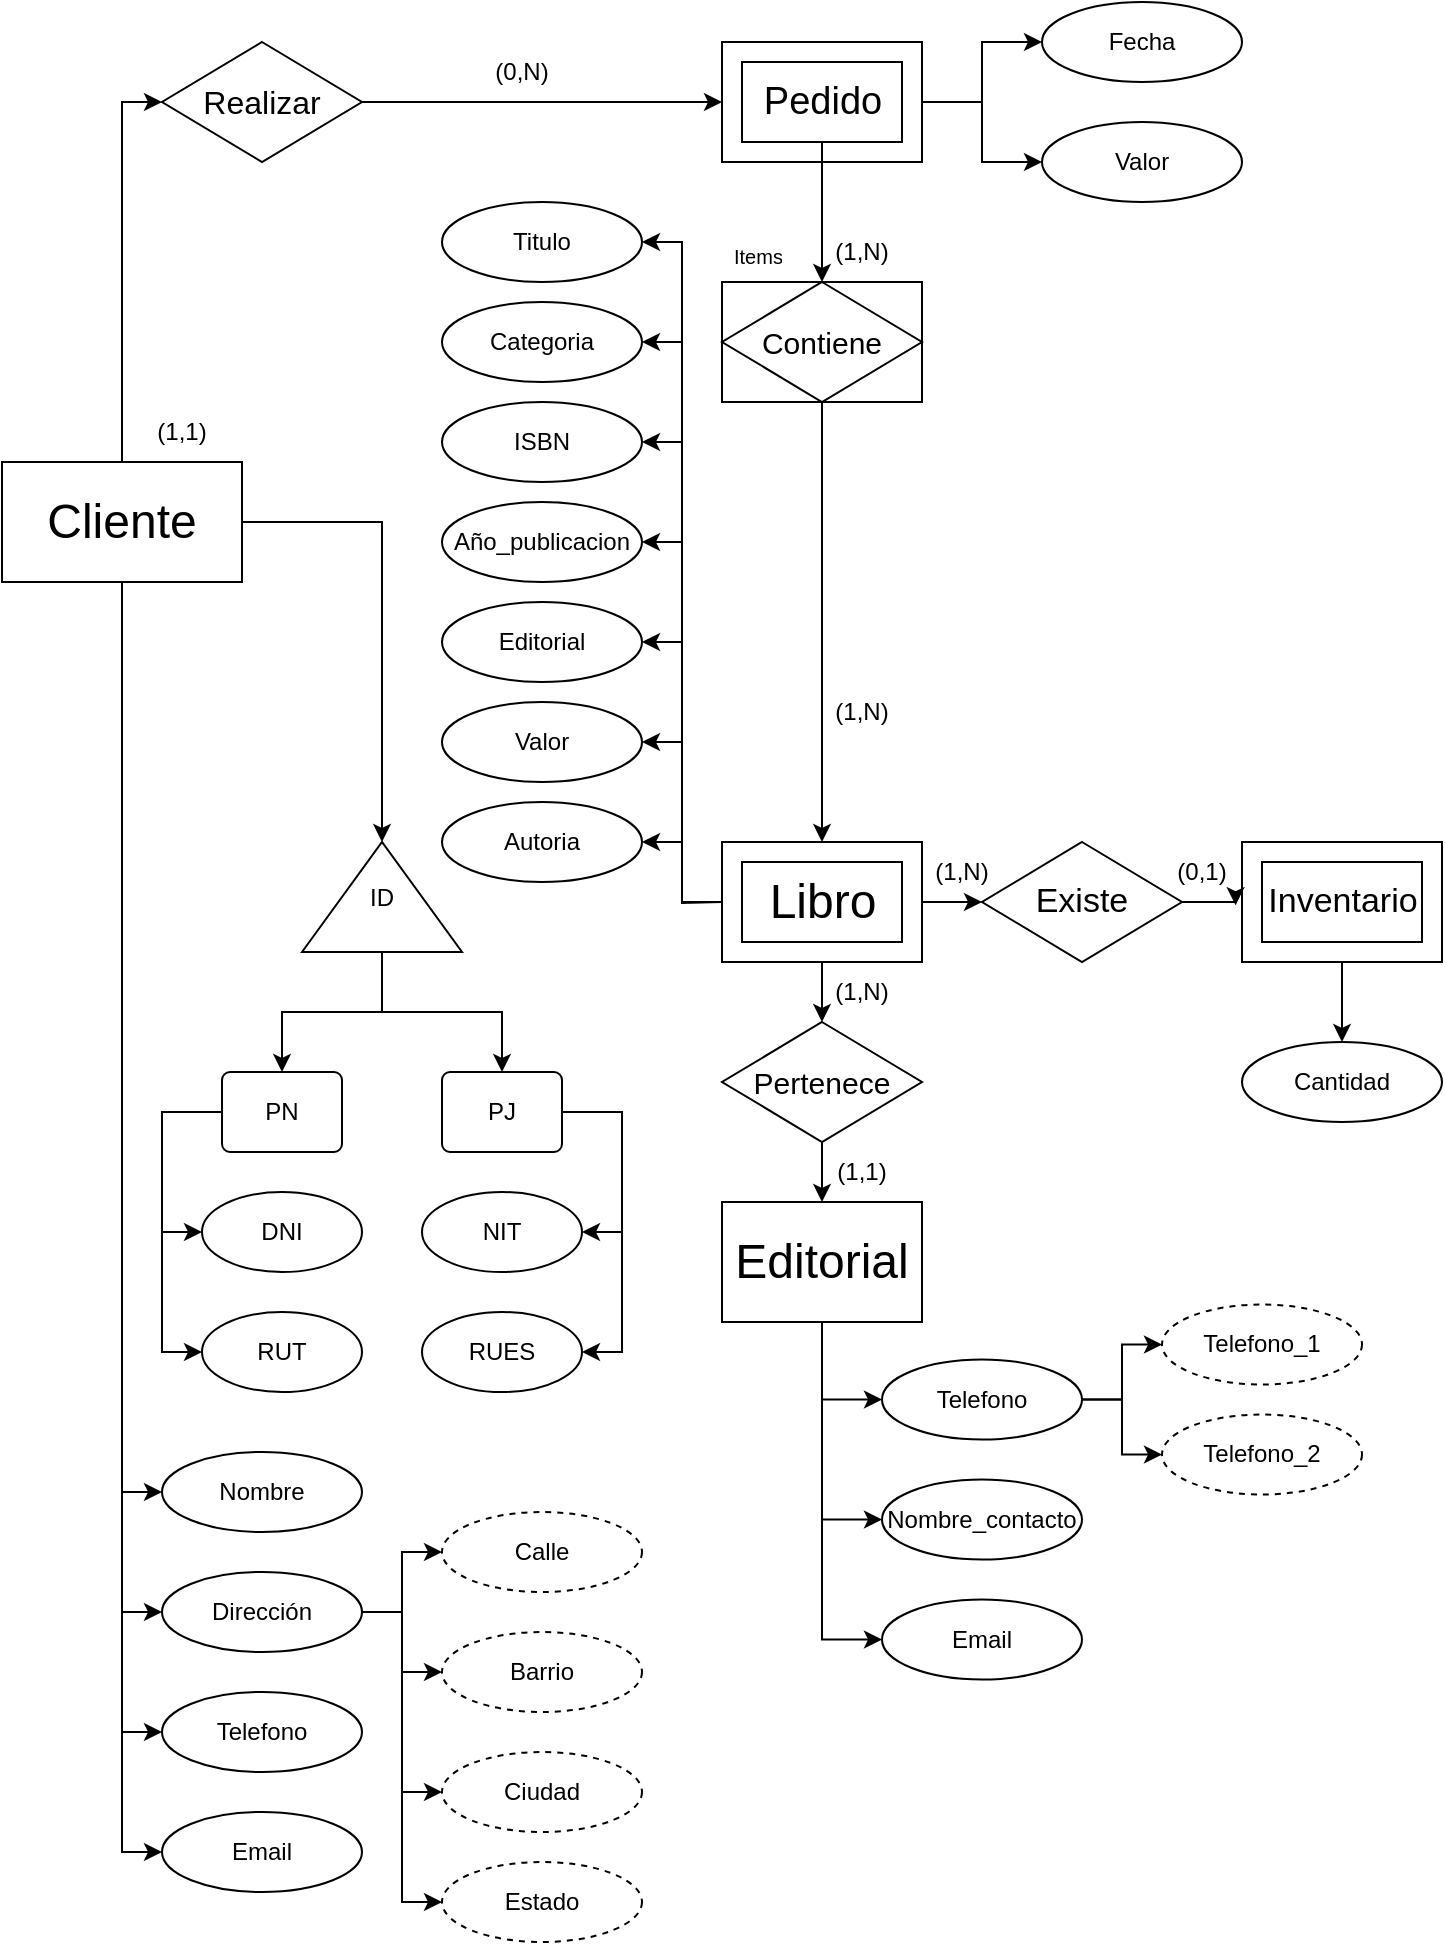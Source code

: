 <mxfile version="26.2.14">
  <diagram name="Página-1" id="Nj5bPiwlTzS75omwIRqY">
    <mxGraphModel dx="1034" dy="570" grid="1" gridSize="10" guides="1" tooltips="1" connect="1" arrows="1" fold="1" page="1" pageScale="1" pageWidth="827" pageHeight="1169" math="0" shadow="0">
      <root>
        <mxCell id="0" />
        <mxCell id="1" parent="0" />
        <mxCell id="g7mQZnRVp9RbRPwMtFKD-25" style="edgeStyle=orthogonalEdgeStyle;rounded=0;orthogonalLoop=1;jettySize=auto;html=1;exitX=0.5;exitY=0;exitDx=0;exitDy=0;entryX=0;entryY=0.5;entryDx=0;entryDy=0;" edge="1" parent="1" source="g7mQZnRVp9RbRPwMtFKD-1" target="g7mQZnRVp9RbRPwMtFKD-11">
          <mxGeometry relative="1" as="geometry" />
        </mxCell>
        <mxCell id="g7mQZnRVp9RbRPwMtFKD-55" style="edgeStyle=orthogonalEdgeStyle;rounded=0;orthogonalLoop=1;jettySize=auto;html=1;exitX=0.5;exitY=1;exitDx=0;exitDy=0;entryX=0;entryY=0.5;entryDx=0;entryDy=0;" edge="1" parent="1" source="g7mQZnRVp9RbRPwMtFKD-1" target="g7mQZnRVp9RbRPwMtFKD-54">
          <mxGeometry relative="1" as="geometry" />
        </mxCell>
        <mxCell id="g7mQZnRVp9RbRPwMtFKD-56" style="edgeStyle=orthogonalEdgeStyle;rounded=0;orthogonalLoop=1;jettySize=auto;html=1;entryX=0;entryY=0.5;entryDx=0;entryDy=0;" edge="1" parent="1" source="g7mQZnRVp9RbRPwMtFKD-1" target="g7mQZnRVp9RbRPwMtFKD-53">
          <mxGeometry relative="1" as="geometry" />
        </mxCell>
        <mxCell id="g7mQZnRVp9RbRPwMtFKD-57" style="edgeStyle=orthogonalEdgeStyle;rounded=0;orthogonalLoop=1;jettySize=auto;html=1;entryX=0;entryY=0.5;entryDx=0;entryDy=0;" edge="1" parent="1" source="g7mQZnRVp9RbRPwMtFKD-1" target="g7mQZnRVp9RbRPwMtFKD-52">
          <mxGeometry relative="1" as="geometry" />
        </mxCell>
        <mxCell id="g7mQZnRVp9RbRPwMtFKD-58" style="edgeStyle=orthogonalEdgeStyle;rounded=0;orthogonalLoop=1;jettySize=auto;html=1;entryX=0;entryY=0.5;entryDx=0;entryDy=0;" edge="1" parent="1" source="g7mQZnRVp9RbRPwMtFKD-1" target="g7mQZnRVp9RbRPwMtFKD-51">
          <mxGeometry relative="1" as="geometry" />
        </mxCell>
        <mxCell id="g7mQZnRVp9RbRPwMtFKD-70" style="edgeStyle=orthogonalEdgeStyle;rounded=0;orthogonalLoop=1;jettySize=auto;html=1;exitX=1;exitY=0.5;exitDx=0;exitDy=0;entryX=1;entryY=0.5;entryDx=0;entryDy=0;" edge="1" parent="1" source="g7mQZnRVp9RbRPwMtFKD-1" target="g7mQZnRVp9RbRPwMtFKD-67">
          <mxGeometry relative="1" as="geometry">
            <Array as="points">
              <mxPoint x="230" y="280" />
            </Array>
          </mxGeometry>
        </mxCell>
        <mxCell id="g7mQZnRVp9RbRPwMtFKD-1" value="&lt;font style=&quot;font-size: 24px;&quot;&gt;Cliente&lt;/font&gt;" style="rounded=0;whiteSpace=wrap;html=1;" vertex="1" parent="1">
          <mxGeometry x="40" y="250" width="120" height="60" as="geometry" />
        </mxCell>
        <mxCell id="g7mQZnRVp9RbRPwMtFKD-109" style="edgeStyle=orthogonalEdgeStyle;rounded=0;orthogonalLoop=1;jettySize=auto;html=1;entryX=0;entryY=0.5;entryDx=0;entryDy=0;" edge="1" parent="1" source="g7mQZnRVp9RbRPwMtFKD-2" target="g7mQZnRVp9RbRPwMtFKD-105">
          <mxGeometry relative="1" as="geometry" />
        </mxCell>
        <mxCell id="g7mQZnRVp9RbRPwMtFKD-110" style="edgeStyle=orthogonalEdgeStyle;rounded=0;orthogonalLoop=1;jettySize=auto;html=1;entryX=0;entryY=0.5;entryDx=0;entryDy=0;" edge="1" parent="1" source="g7mQZnRVp9RbRPwMtFKD-2" target="g7mQZnRVp9RbRPwMtFKD-104">
          <mxGeometry relative="1" as="geometry" />
        </mxCell>
        <mxCell id="g7mQZnRVp9RbRPwMtFKD-111" style="edgeStyle=orthogonalEdgeStyle;rounded=0;orthogonalLoop=1;jettySize=auto;html=1;entryX=0;entryY=0.5;entryDx=0;entryDy=0;" edge="1" parent="1" source="g7mQZnRVp9RbRPwMtFKD-2" target="g7mQZnRVp9RbRPwMtFKD-106">
          <mxGeometry relative="1" as="geometry" />
        </mxCell>
        <mxCell id="g7mQZnRVp9RbRPwMtFKD-2" value="&lt;font style=&quot;font-size: 24px;&quot;&gt;Editorial&lt;/font&gt;" style="rounded=0;whiteSpace=wrap;html=1;" vertex="1" parent="1">
          <mxGeometry x="400" y="620" width="100" height="60" as="geometry" />
        </mxCell>
        <mxCell id="g7mQZnRVp9RbRPwMtFKD-11" value="&lt;font style=&quot;font-size: 16px;&quot;&gt;Realizar&lt;/font&gt;" style="rhombus;whiteSpace=wrap;html=1;" vertex="1" parent="1">
          <mxGeometry x="120" y="40" width="100" height="60" as="geometry" />
        </mxCell>
        <mxCell id="g7mQZnRVp9RbRPwMtFKD-17" value="" style="group" vertex="1" connectable="0" parent="1">
          <mxGeometry x="400" y="440" width="100" height="60" as="geometry" />
        </mxCell>
        <mxCell id="g7mQZnRVp9RbRPwMtFKD-12" value="" style="verticalLabelPosition=bottom;verticalAlign=top;html=1;shape=mxgraph.basic.frame;dx=10;whiteSpace=wrap;" vertex="1" parent="g7mQZnRVp9RbRPwMtFKD-17">
          <mxGeometry width="100" height="60" as="geometry" />
        </mxCell>
        <mxCell id="g7mQZnRVp9RbRPwMtFKD-16" value="&lt;font style=&quot;font-size: 24px;&quot;&gt;Libro&lt;/font&gt;" style="text;html=1;align=center;verticalAlign=middle;resizable=0;points=[];autosize=1;strokeColor=none;fillColor=none;" vertex="1" parent="g7mQZnRVp9RbRPwMtFKD-17">
          <mxGeometry x="10" y="10" width="80" height="40" as="geometry" />
        </mxCell>
        <mxCell id="g7mQZnRVp9RbRPwMtFKD-20" value="" style="group" vertex="1" connectable="0" parent="1">
          <mxGeometry x="400" y="40" width="100" height="60" as="geometry" />
        </mxCell>
        <mxCell id="g7mQZnRVp9RbRPwMtFKD-18" value="" style="verticalLabelPosition=bottom;verticalAlign=top;html=1;shape=mxgraph.basic.frame;dx=10;whiteSpace=wrap;" vertex="1" parent="g7mQZnRVp9RbRPwMtFKD-20">
          <mxGeometry width="100" height="60" as="geometry" />
        </mxCell>
        <mxCell id="g7mQZnRVp9RbRPwMtFKD-19" value="&lt;font style=&quot;font-size: 19px;&quot;&gt;Pedido&lt;/font&gt;" style="text;html=1;align=center;verticalAlign=middle;resizable=0;points=[];autosize=1;strokeColor=none;fillColor=none;" vertex="1" parent="g7mQZnRVp9RbRPwMtFKD-20">
          <mxGeometry x="10" y="10" width="80" height="40" as="geometry" />
        </mxCell>
        <mxCell id="g7mQZnRVp9RbRPwMtFKD-24" value="" style="group" vertex="1" connectable="0" parent="1">
          <mxGeometry x="660" y="440" width="100" height="60" as="geometry" />
        </mxCell>
        <mxCell id="g7mQZnRVp9RbRPwMtFKD-22" value="" style="verticalLabelPosition=bottom;verticalAlign=top;html=1;shape=mxgraph.basic.frame;dx=10;whiteSpace=wrap;" vertex="1" parent="g7mQZnRVp9RbRPwMtFKD-24">
          <mxGeometry width="100" height="60" as="geometry" />
        </mxCell>
        <mxCell id="g7mQZnRVp9RbRPwMtFKD-23" value="&lt;font style=&quot;font-size: 17px;&quot;&gt;Inventario&lt;/font&gt;" style="text;html=1;align=center;verticalAlign=middle;resizable=0;points=[];autosize=1;strokeColor=none;fillColor=none;" vertex="1" parent="g7mQZnRVp9RbRPwMtFKD-24">
          <mxGeometry y="15" width="100" height="30" as="geometry" />
        </mxCell>
        <mxCell id="g7mQZnRVp9RbRPwMtFKD-26" style="edgeStyle=orthogonalEdgeStyle;rounded=0;orthogonalLoop=1;jettySize=auto;html=1;exitX=1;exitY=0.5;exitDx=0;exitDy=0;entryX=0;entryY=0.5;entryDx=0;entryDy=0;entryPerimeter=0;" edge="1" parent="1" source="g7mQZnRVp9RbRPwMtFKD-11" target="g7mQZnRVp9RbRPwMtFKD-18">
          <mxGeometry relative="1" as="geometry" />
        </mxCell>
        <mxCell id="g7mQZnRVp9RbRPwMtFKD-27" value="(1,1)" style="text;html=1;align=center;verticalAlign=middle;whiteSpace=wrap;rounded=0;" vertex="1" parent="1">
          <mxGeometry x="100" y="220" width="60" height="30" as="geometry" />
        </mxCell>
        <mxCell id="g7mQZnRVp9RbRPwMtFKD-28" value="(0,N)" style="text;html=1;align=center;verticalAlign=middle;whiteSpace=wrap;rounded=0;" vertex="1" parent="1">
          <mxGeometry x="270" y="40" width="60" height="30" as="geometry" />
        </mxCell>
        <mxCell id="g7mQZnRVp9RbRPwMtFKD-31" style="edgeStyle=orthogonalEdgeStyle;rounded=0;orthogonalLoop=1;jettySize=auto;html=1;exitX=0.5;exitY=1;exitDx=0;exitDy=0;entryX=0.5;entryY=0;entryDx=0;entryDy=0;entryPerimeter=0;" edge="1" parent="1" source="g7mQZnRVp9RbRPwMtFKD-47" target="g7mQZnRVp9RbRPwMtFKD-12">
          <mxGeometry relative="1" as="geometry">
            <mxPoint x="450" y="315" as="sourcePoint" />
          </mxGeometry>
        </mxCell>
        <mxCell id="g7mQZnRVp9RbRPwMtFKD-32" value="(1,N)" style="text;html=1;align=center;verticalAlign=middle;whiteSpace=wrap;rounded=0;" vertex="1" parent="1">
          <mxGeometry x="440" y="130" width="60" height="30" as="geometry" />
        </mxCell>
        <mxCell id="g7mQZnRVp9RbRPwMtFKD-33" value="(1,N)" style="text;html=1;align=center;verticalAlign=middle;whiteSpace=wrap;rounded=0;" vertex="1" parent="1">
          <mxGeometry x="440" y="360" width="60" height="30" as="geometry" />
        </mxCell>
        <mxCell id="g7mQZnRVp9RbRPwMtFKD-36" style="edgeStyle=orthogonalEdgeStyle;rounded=0;orthogonalLoop=1;jettySize=auto;html=1;exitX=0.5;exitY=1;exitDx=0;exitDy=0;entryX=0.5;entryY=0;entryDx=0;entryDy=0;" edge="1" parent="1" source="g7mQZnRVp9RbRPwMtFKD-34" target="g7mQZnRVp9RbRPwMtFKD-2">
          <mxGeometry relative="1" as="geometry" />
        </mxCell>
        <mxCell id="g7mQZnRVp9RbRPwMtFKD-34" value="&lt;font style=&quot;font-size: 15px;&quot;&gt;Pertenece&lt;/font&gt;" style="rhombus;whiteSpace=wrap;html=1;" vertex="1" parent="1">
          <mxGeometry x="400" y="530" width="100" height="60" as="geometry" />
        </mxCell>
        <mxCell id="g7mQZnRVp9RbRPwMtFKD-35" style="edgeStyle=orthogonalEdgeStyle;rounded=0;orthogonalLoop=1;jettySize=auto;html=1;exitX=0.5;exitY=1;exitDx=0;exitDy=0;exitPerimeter=0;entryX=0.5;entryY=0;entryDx=0;entryDy=0;" edge="1" parent="1" source="g7mQZnRVp9RbRPwMtFKD-12" target="g7mQZnRVp9RbRPwMtFKD-34">
          <mxGeometry relative="1" as="geometry" />
        </mxCell>
        <mxCell id="g7mQZnRVp9RbRPwMtFKD-37" value="(1,N)" style="text;html=1;align=center;verticalAlign=middle;whiteSpace=wrap;rounded=0;" vertex="1" parent="1">
          <mxGeometry x="440" y="500" width="60" height="30" as="geometry" />
        </mxCell>
        <mxCell id="g7mQZnRVp9RbRPwMtFKD-38" value="(1,1)" style="text;html=1;align=center;verticalAlign=middle;whiteSpace=wrap;rounded=0;" vertex="1" parent="1">
          <mxGeometry x="440" y="590" width="60" height="30" as="geometry" />
        </mxCell>
        <mxCell id="g7mQZnRVp9RbRPwMtFKD-42" value="&lt;font style=&quot;font-size: 17px;&quot;&gt;Existe&lt;/font&gt;" style="rhombus;whiteSpace=wrap;html=1;" vertex="1" parent="1">
          <mxGeometry x="530" y="440" width="100" height="60" as="geometry" />
        </mxCell>
        <mxCell id="g7mQZnRVp9RbRPwMtFKD-43" style="edgeStyle=orthogonalEdgeStyle;rounded=0;orthogonalLoop=1;jettySize=auto;html=1;exitX=1;exitY=0.5;exitDx=0;exitDy=0;exitPerimeter=0;entryX=0;entryY=0.5;entryDx=0;entryDy=0;" edge="1" parent="1" source="g7mQZnRVp9RbRPwMtFKD-12" target="g7mQZnRVp9RbRPwMtFKD-42">
          <mxGeometry relative="1" as="geometry" />
        </mxCell>
        <mxCell id="g7mQZnRVp9RbRPwMtFKD-44" style="edgeStyle=orthogonalEdgeStyle;rounded=0;orthogonalLoop=1;jettySize=auto;html=1;exitX=1;exitY=0.5;exitDx=0;exitDy=0;entryX=-0.032;entryY=0.553;entryDx=0;entryDy=0;entryPerimeter=0;" edge="1" parent="1" source="g7mQZnRVp9RbRPwMtFKD-42" target="g7mQZnRVp9RbRPwMtFKD-23">
          <mxGeometry relative="1" as="geometry" />
        </mxCell>
        <mxCell id="g7mQZnRVp9RbRPwMtFKD-45" value="(1,N)" style="text;html=1;align=center;verticalAlign=middle;whiteSpace=wrap;rounded=0;" vertex="1" parent="1">
          <mxGeometry x="490" y="440" width="60" height="30" as="geometry" />
        </mxCell>
        <mxCell id="g7mQZnRVp9RbRPwMtFKD-46" value="(0,1)" style="text;html=1;align=center;verticalAlign=middle;whiteSpace=wrap;rounded=0;" vertex="1" parent="1">
          <mxGeometry x="610" y="440" width="60" height="30" as="geometry" />
        </mxCell>
        <mxCell id="g7mQZnRVp9RbRPwMtFKD-47" value="&lt;font style=&quot;font-size: 15px;&quot;&gt;Contiene&lt;/font&gt;" style="shape=associativeEntity;whiteSpace=wrap;html=1;align=center;" vertex="1" parent="1">
          <mxGeometry x="400" y="160" width="100" height="60" as="geometry" />
        </mxCell>
        <mxCell id="g7mQZnRVp9RbRPwMtFKD-48" value="Items" style="text;strokeColor=none;fillColor=none;spacingLeft=4;spacingRight=4;overflow=hidden;rotatable=0;points=[[0,0.5],[1,0.5]];portConstraint=eastwest;fontSize=10;whiteSpace=wrap;html=1;" vertex="1" parent="1">
          <mxGeometry x="400" y="135" width="40" height="30" as="geometry" />
        </mxCell>
        <mxCell id="g7mQZnRVp9RbRPwMtFKD-50" style="edgeStyle=orthogonalEdgeStyle;rounded=0;orthogonalLoop=1;jettySize=auto;html=1;entryX=0.5;entryY=0;entryDx=0;entryDy=0;" edge="1" parent="1" source="g7mQZnRVp9RbRPwMtFKD-19" target="g7mQZnRVp9RbRPwMtFKD-47">
          <mxGeometry relative="1" as="geometry" />
        </mxCell>
        <mxCell id="g7mQZnRVp9RbRPwMtFKD-51" value="Email" style="ellipse;whiteSpace=wrap;html=1;align=center;" vertex="1" parent="1">
          <mxGeometry x="120" y="925" width="100" height="40" as="geometry" />
        </mxCell>
        <mxCell id="g7mQZnRVp9RbRPwMtFKD-52" value="Telefono" style="ellipse;whiteSpace=wrap;html=1;align=center;" vertex="1" parent="1">
          <mxGeometry x="120" y="865" width="100" height="40" as="geometry" />
        </mxCell>
        <mxCell id="g7mQZnRVp9RbRPwMtFKD-63" style="edgeStyle=orthogonalEdgeStyle;rounded=0;orthogonalLoop=1;jettySize=auto;html=1;exitX=1;exitY=0.5;exitDx=0;exitDy=0;entryX=0;entryY=0.5;entryDx=0;entryDy=0;" edge="1" parent="1" source="g7mQZnRVp9RbRPwMtFKD-53" target="g7mQZnRVp9RbRPwMtFKD-59">
          <mxGeometry relative="1" as="geometry" />
        </mxCell>
        <mxCell id="g7mQZnRVp9RbRPwMtFKD-64" style="edgeStyle=orthogonalEdgeStyle;rounded=0;orthogonalLoop=1;jettySize=auto;html=1;entryX=0;entryY=0.5;entryDx=0;entryDy=0;" edge="1" parent="1" source="g7mQZnRVp9RbRPwMtFKD-53" target="g7mQZnRVp9RbRPwMtFKD-60">
          <mxGeometry relative="1" as="geometry" />
        </mxCell>
        <mxCell id="g7mQZnRVp9RbRPwMtFKD-65" style="edgeStyle=orthogonalEdgeStyle;rounded=0;orthogonalLoop=1;jettySize=auto;html=1;entryX=0;entryY=0.5;entryDx=0;entryDy=0;" edge="1" parent="1" source="g7mQZnRVp9RbRPwMtFKD-53" target="g7mQZnRVp9RbRPwMtFKD-61">
          <mxGeometry relative="1" as="geometry" />
        </mxCell>
        <mxCell id="g7mQZnRVp9RbRPwMtFKD-66" style="edgeStyle=orthogonalEdgeStyle;rounded=0;orthogonalLoop=1;jettySize=auto;html=1;entryX=0;entryY=0.5;entryDx=0;entryDy=0;" edge="1" parent="1" source="g7mQZnRVp9RbRPwMtFKD-53" target="g7mQZnRVp9RbRPwMtFKD-62">
          <mxGeometry relative="1" as="geometry" />
        </mxCell>
        <mxCell id="g7mQZnRVp9RbRPwMtFKD-53" value="Dirección" style="ellipse;whiteSpace=wrap;html=1;align=center;" vertex="1" parent="1">
          <mxGeometry x="120" y="805" width="100" height="40" as="geometry" />
        </mxCell>
        <mxCell id="g7mQZnRVp9RbRPwMtFKD-54" value="Nombre" style="ellipse;whiteSpace=wrap;html=1;align=center;" vertex="1" parent="1">
          <mxGeometry x="120" y="745" width="100" height="40" as="geometry" />
        </mxCell>
        <mxCell id="g7mQZnRVp9RbRPwMtFKD-59" value="Calle" style="ellipse;whiteSpace=wrap;html=1;align=center;dashed=1;" vertex="1" parent="1">
          <mxGeometry x="260" y="775" width="100" height="40" as="geometry" />
        </mxCell>
        <mxCell id="g7mQZnRVp9RbRPwMtFKD-60" value="Barrio" style="ellipse;whiteSpace=wrap;html=1;align=center;dashed=1;" vertex="1" parent="1">
          <mxGeometry x="260" y="835" width="100" height="40" as="geometry" />
        </mxCell>
        <mxCell id="g7mQZnRVp9RbRPwMtFKD-61" value="Ciudad" style="ellipse;whiteSpace=wrap;html=1;align=center;dashed=1;" vertex="1" parent="1">
          <mxGeometry x="260" y="895" width="100" height="40" as="geometry" />
        </mxCell>
        <mxCell id="g7mQZnRVp9RbRPwMtFKD-62" value="Estado" style="ellipse;whiteSpace=wrap;html=1;align=center;dashed=1;" vertex="1" parent="1">
          <mxGeometry x="260" y="950" width="100" height="40" as="geometry" />
        </mxCell>
        <mxCell id="g7mQZnRVp9RbRPwMtFKD-71" style="edgeStyle=orthogonalEdgeStyle;rounded=0;orthogonalLoop=1;jettySize=auto;html=1;entryX=0.5;entryY=0;entryDx=0;entryDy=0;" edge="1" parent="1" source="g7mQZnRVp9RbRPwMtFKD-67" target="g7mQZnRVp9RbRPwMtFKD-69">
          <mxGeometry relative="1" as="geometry" />
        </mxCell>
        <mxCell id="g7mQZnRVp9RbRPwMtFKD-72" style="edgeStyle=orthogonalEdgeStyle;rounded=0;orthogonalLoop=1;jettySize=auto;html=1;entryX=0.5;entryY=0;entryDx=0;entryDy=0;" edge="1" parent="1" source="g7mQZnRVp9RbRPwMtFKD-67" target="g7mQZnRVp9RbRPwMtFKD-68">
          <mxGeometry relative="1" as="geometry" />
        </mxCell>
        <mxCell id="g7mQZnRVp9RbRPwMtFKD-67" value="ID" style="triangle;whiteSpace=wrap;html=1;direction=north;" vertex="1" parent="1">
          <mxGeometry x="190" y="440" width="80" height="55" as="geometry" />
        </mxCell>
        <mxCell id="g7mQZnRVp9RbRPwMtFKD-81" style="edgeStyle=orthogonalEdgeStyle;rounded=0;orthogonalLoop=1;jettySize=auto;html=1;exitX=1;exitY=0.5;exitDx=0;exitDy=0;entryX=1;entryY=0.5;entryDx=0;entryDy=0;" edge="1" parent="1" source="g7mQZnRVp9RbRPwMtFKD-68" target="g7mQZnRVp9RbRPwMtFKD-75">
          <mxGeometry relative="1" as="geometry" />
        </mxCell>
        <mxCell id="g7mQZnRVp9RbRPwMtFKD-82" style="edgeStyle=orthogonalEdgeStyle;rounded=0;orthogonalLoop=1;jettySize=auto;html=1;entryX=1;entryY=0.5;entryDx=0;entryDy=0;" edge="1" parent="1" source="g7mQZnRVp9RbRPwMtFKD-68" target="g7mQZnRVp9RbRPwMtFKD-76">
          <mxGeometry relative="1" as="geometry">
            <Array as="points">
              <mxPoint x="350" y="575" />
              <mxPoint x="350" y="695" />
            </Array>
          </mxGeometry>
        </mxCell>
        <mxCell id="g7mQZnRVp9RbRPwMtFKD-68" value="PJ" style="rounded=1;arcSize=10;whiteSpace=wrap;html=1;align=center;" vertex="1" parent="1">
          <mxGeometry x="260" y="555" width="60" height="40" as="geometry" />
        </mxCell>
        <mxCell id="g7mQZnRVp9RbRPwMtFKD-77" style="edgeStyle=orthogonalEdgeStyle;rounded=0;orthogonalLoop=1;jettySize=auto;html=1;exitX=0;exitY=0.5;exitDx=0;exitDy=0;entryX=0;entryY=0.5;entryDx=0;entryDy=0;" edge="1" parent="1" source="g7mQZnRVp9RbRPwMtFKD-69" target="g7mQZnRVp9RbRPwMtFKD-73">
          <mxGeometry relative="1" as="geometry">
            <Array as="points">
              <mxPoint x="120" y="575" />
              <mxPoint x="120" y="635" />
            </Array>
          </mxGeometry>
        </mxCell>
        <mxCell id="g7mQZnRVp9RbRPwMtFKD-78" style="edgeStyle=orthogonalEdgeStyle;rounded=0;orthogonalLoop=1;jettySize=auto;html=1;entryX=0;entryY=0.5;entryDx=0;entryDy=0;" edge="1" parent="1" source="g7mQZnRVp9RbRPwMtFKD-69" target="g7mQZnRVp9RbRPwMtFKD-74">
          <mxGeometry relative="1" as="geometry">
            <Array as="points">
              <mxPoint x="120" y="575" />
              <mxPoint x="120" y="695" />
            </Array>
          </mxGeometry>
        </mxCell>
        <mxCell id="g7mQZnRVp9RbRPwMtFKD-69" value="PN" style="rounded=1;arcSize=10;whiteSpace=wrap;html=1;align=center;" vertex="1" parent="1">
          <mxGeometry x="150" y="555" width="60" height="40" as="geometry" />
        </mxCell>
        <mxCell id="g7mQZnRVp9RbRPwMtFKD-73" value="DNI" style="ellipse;whiteSpace=wrap;html=1;align=center;" vertex="1" parent="1">
          <mxGeometry x="140" y="615" width="80" height="40" as="geometry" />
        </mxCell>
        <mxCell id="g7mQZnRVp9RbRPwMtFKD-74" value="RUT" style="ellipse;whiteSpace=wrap;html=1;align=center;" vertex="1" parent="1">
          <mxGeometry x="140" y="675" width="80" height="40" as="geometry" />
        </mxCell>
        <mxCell id="g7mQZnRVp9RbRPwMtFKD-75" value="NIT" style="ellipse;whiteSpace=wrap;html=1;align=center;" vertex="1" parent="1">
          <mxGeometry x="250" y="615" width="80" height="40" as="geometry" />
        </mxCell>
        <mxCell id="g7mQZnRVp9RbRPwMtFKD-76" value="RUES" style="ellipse;whiteSpace=wrap;html=1;align=center;" vertex="1" parent="1">
          <mxGeometry x="250" y="675" width="80" height="40" as="geometry" />
        </mxCell>
        <mxCell id="g7mQZnRVp9RbRPwMtFKD-84" value="Fecha" style="ellipse;whiteSpace=wrap;html=1;align=center;" vertex="1" parent="1">
          <mxGeometry x="560" y="20" width="100" height="40" as="geometry" />
        </mxCell>
        <mxCell id="g7mQZnRVp9RbRPwMtFKD-85" value="Valor" style="ellipse;whiteSpace=wrap;html=1;align=center;" vertex="1" parent="1">
          <mxGeometry x="560" y="80" width="100" height="40" as="geometry" />
        </mxCell>
        <mxCell id="g7mQZnRVp9RbRPwMtFKD-86" style="edgeStyle=orthogonalEdgeStyle;rounded=0;orthogonalLoop=1;jettySize=auto;html=1;entryX=0;entryY=0.5;entryDx=0;entryDy=0;exitX=1;exitY=0.5;exitDx=0;exitDy=0;exitPerimeter=0;" edge="1" parent="1" source="g7mQZnRVp9RbRPwMtFKD-18" target="g7mQZnRVp9RbRPwMtFKD-84">
          <mxGeometry relative="1" as="geometry">
            <mxPoint x="510" y="90" as="sourcePoint" />
            <Array as="points">
              <mxPoint x="530" y="70" />
              <mxPoint x="530" y="40" />
            </Array>
          </mxGeometry>
        </mxCell>
        <mxCell id="g7mQZnRVp9RbRPwMtFKD-87" style="edgeStyle=orthogonalEdgeStyle;rounded=0;orthogonalLoop=1;jettySize=auto;html=1;entryX=0;entryY=0.5;entryDx=0;entryDy=0;" edge="1" parent="1" source="g7mQZnRVp9RbRPwMtFKD-18" target="g7mQZnRVp9RbRPwMtFKD-85">
          <mxGeometry relative="1" as="geometry">
            <Array as="points">
              <mxPoint x="530" y="70" />
              <mxPoint x="530" y="100" />
            </Array>
          </mxGeometry>
        </mxCell>
        <mxCell id="g7mQZnRVp9RbRPwMtFKD-88" value="Cantidad" style="ellipse;whiteSpace=wrap;html=1;align=center;" vertex="1" parent="1">
          <mxGeometry x="660" y="540" width="100" height="40" as="geometry" />
        </mxCell>
        <mxCell id="g7mQZnRVp9RbRPwMtFKD-89" style="edgeStyle=orthogonalEdgeStyle;rounded=0;orthogonalLoop=1;jettySize=auto;html=1;entryX=0.5;entryY=0;entryDx=0;entryDy=0;" edge="1" parent="1" source="g7mQZnRVp9RbRPwMtFKD-22" target="g7mQZnRVp9RbRPwMtFKD-88">
          <mxGeometry relative="1" as="geometry" />
        </mxCell>
        <mxCell id="g7mQZnRVp9RbRPwMtFKD-90" value="Titulo" style="ellipse;whiteSpace=wrap;html=1;align=center;" vertex="1" parent="1">
          <mxGeometry x="260" y="120" width="100" height="40" as="geometry" />
        </mxCell>
        <mxCell id="g7mQZnRVp9RbRPwMtFKD-91" value="Categoria" style="ellipse;whiteSpace=wrap;html=1;align=center;" vertex="1" parent="1">
          <mxGeometry x="260" y="170" width="100" height="40" as="geometry" />
        </mxCell>
        <mxCell id="g7mQZnRVp9RbRPwMtFKD-92" value="ISBN" style="ellipse;whiteSpace=wrap;html=1;align=center;" vertex="1" parent="1">
          <mxGeometry x="260" y="220" width="100" height="40" as="geometry" />
        </mxCell>
        <mxCell id="g7mQZnRVp9RbRPwMtFKD-93" value="Año_publicacion" style="ellipse;whiteSpace=wrap;html=1;align=center;" vertex="1" parent="1">
          <mxGeometry x="260" y="270" width="100" height="40" as="geometry" />
        </mxCell>
        <mxCell id="g7mQZnRVp9RbRPwMtFKD-94" value="Editorial" style="ellipse;whiteSpace=wrap;html=1;align=center;" vertex="1" parent="1">
          <mxGeometry x="260" y="320" width="100" height="40" as="geometry" />
        </mxCell>
        <mxCell id="g7mQZnRVp9RbRPwMtFKD-95" value="Valor" style="ellipse;whiteSpace=wrap;html=1;align=center;" vertex="1" parent="1">
          <mxGeometry x="260" y="370" width="100" height="40" as="geometry" />
        </mxCell>
        <mxCell id="g7mQZnRVp9RbRPwMtFKD-96" value="Autoria" style="ellipse;whiteSpace=wrap;html=1;align=center;" vertex="1" parent="1">
          <mxGeometry x="260" y="420" width="100" height="40" as="geometry" />
        </mxCell>
        <mxCell id="g7mQZnRVp9RbRPwMtFKD-97" style="edgeStyle=orthogonalEdgeStyle;rounded=0;orthogonalLoop=1;jettySize=auto;html=1;entryX=1;entryY=0.5;entryDx=0;entryDy=0;" edge="1" parent="1" target="g7mQZnRVp9RbRPwMtFKD-90">
          <mxGeometry relative="1" as="geometry">
            <mxPoint x="400" y="470" as="sourcePoint" />
          </mxGeometry>
        </mxCell>
        <mxCell id="g7mQZnRVp9RbRPwMtFKD-98" style="edgeStyle=orthogonalEdgeStyle;rounded=0;orthogonalLoop=1;jettySize=auto;html=1;entryX=1;entryY=0.5;entryDx=0;entryDy=0;" edge="1" parent="1" source="g7mQZnRVp9RbRPwMtFKD-12" target="g7mQZnRVp9RbRPwMtFKD-91">
          <mxGeometry relative="1" as="geometry" />
        </mxCell>
        <mxCell id="g7mQZnRVp9RbRPwMtFKD-99" style="edgeStyle=orthogonalEdgeStyle;rounded=0;orthogonalLoop=1;jettySize=auto;html=1;entryX=1;entryY=0.5;entryDx=0;entryDy=0;" edge="1" parent="1" source="g7mQZnRVp9RbRPwMtFKD-12" target="g7mQZnRVp9RbRPwMtFKD-92">
          <mxGeometry relative="1" as="geometry" />
        </mxCell>
        <mxCell id="g7mQZnRVp9RbRPwMtFKD-100" style="edgeStyle=orthogonalEdgeStyle;rounded=0;orthogonalLoop=1;jettySize=auto;html=1;entryX=1;entryY=0.5;entryDx=0;entryDy=0;" edge="1" parent="1" source="g7mQZnRVp9RbRPwMtFKD-12" target="g7mQZnRVp9RbRPwMtFKD-93">
          <mxGeometry relative="1" as="geometry" />
        </mxCell>
        <mxCell id="g7mQZnRVp9RbRPwMtFKD-101" style="edgeStyle=orthogonalEdgeStyle;rounded=0;orthogonalLoop=1;jettySize=auto;html=1;entryX=1;entryY=0.5;entryDx=0;entryDy=0;" edge="1" parent="1" source="g7mQZnRVp9RbRPwMtFKD-12" target="g7mQZnRVp9RbRPwMtFKD-94">
          <mxGeometry relative="1" as="geometry" />
        </mxCell>
        <mxCell id="g7mQZnRVp9RbRPwMtFKD-102" style="edgeStyle=orthogonalEdgeStyle;rounded=0;orthogonalLoop=1;jettySize=auto;html=1;entryX=1;entryY=0.5;entryDx=0;entryDy=0;" edge="1" parent="1" source="g7mQZnRVp9RbRPwMtFKD-12" target="g7mQZnRVp9RbRPwMtFKD-95">
          <mxGeometry relative="1" as="geometry" />
        </mxCell>
        <mxCell id="g7mQZnRVp9RbRPwMtFKD-103" style="edgeStyle=orthogonalEdgeStyle;rounded=0;orthogonalLoop=1;jettySize=auto;html=1;entryX=1;entryY=0.5;entryDx=0;entryDy=0;" edge="1" parent="1" source="g7mQZnRVp9RbRPwMtFKD-12" target="g7mQZnRVp9RbRPwMtFKD-96">
          <mxGeometry relative="1" as="geometry" />
        </mxCell>
        <mxCell id="g7mQZnRVp9RbRPwMtFKD-104" value="Nombre_contacto" style="ellipse;whiteSpace=wrap;html=1;align=center;" vertex="1" parent="1">
          <mxGeometry x="480" y="758.75" width="100" height="40" as="geometry" />
        </mxCell>
        <mxCell id="g7mQZnRVp9RbRPwMtFKD-112" style="edgeStyle=orthogonalEdgeStyle;rounded=0;orthogonalLoop=1;jettySize=auto;html=1;entryX=0;entryY=0.5;entryDx=0;entryDy=0;" edge="1" parent="1" source="g7mQZnRVp9RbRPwMtFKD-105" target="g7mQZnRVp9RbRPwMtFKD-107">
          <mxGeometry relative="1" as="geometry" />
        </mxCell>
        <mxCell id="g7mQZnRVp9RbRPwMtFKD-113" style="edgeStyle=orthogonalEdgeStyle;rounded=0;orthogonalLoop=1;jettySize=auto;html=1;entryX=0;entryY=0.5;entryDx=0;entryDy=0;" edge="1" parent="1" source="g7mQZnRVp9RbRPwMtFKD-105" target="g7mQZnRVp9RbRPwMtFKD-108">
          <mxGeometry relative="1" as="geometry" />
        </mxCell>
        <mxCell id="g7mQZnRVp9RbRPwMtFKD-105" value="Telefono" style="ellipse;whiteSpace=wrap;html=1;align=center;" vertex="1" parent="1">
          <mxGeometry x="480" y="698.75" width="100" height="40" as="geometry" />
        </mxCell>
        <mxCell id="g7mQZnRVp9RbRPwMtFKD-106" value="Email" style="ellipse;whiteSpace=wrap;html=1;align=center;" vertex="1" parent="1">
          <mxGeometry x="480" y="818.75" width="100" height="40" as="geometry" />
        </mxCell>
        <mxCell id="g7mQZnRVp9RbRPwMtFKD-107" value="Telefono_1" style="ellipse;whiteSpace=wrap;html=1;align=center;dashed=1;" vertex="1" parent="1">
          <mxGeometry x="620" y="671.25" width="100" height="40" as="geometry" />
        </mxCell>
        <mxCell id="g7mQZnRVp9RbRPwMtFKD-108" value="Telefono_2" style="ellipse;whiteSpace=wrap;html=1;align=center;dashed=1;" vertex="1" parent="1">
          <mxGeometry x="620" y="726.25" width="100" height="40" as="geometry" />
        </mxCell>
      </root>
    </mxGraphModel>
  </diagram>
</mxfile>
